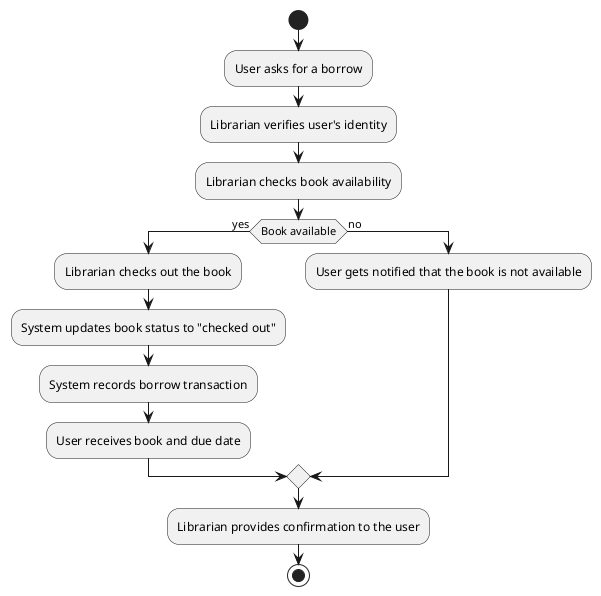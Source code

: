 @startuml

start
:User asks for a borrow;
:Librarian verifies user's identity;
:Librarian checks book availability;
if (Book available) then (yes)
  :Librarian checks out the book;
  :System updates book status to "checked out";
  :System records borrow transaction;
  :User receives book and due date;
else (no)
  :User gets notified that the book is not available;
endif
:Librarian provides confirmation to the user;
stop

@enduml
